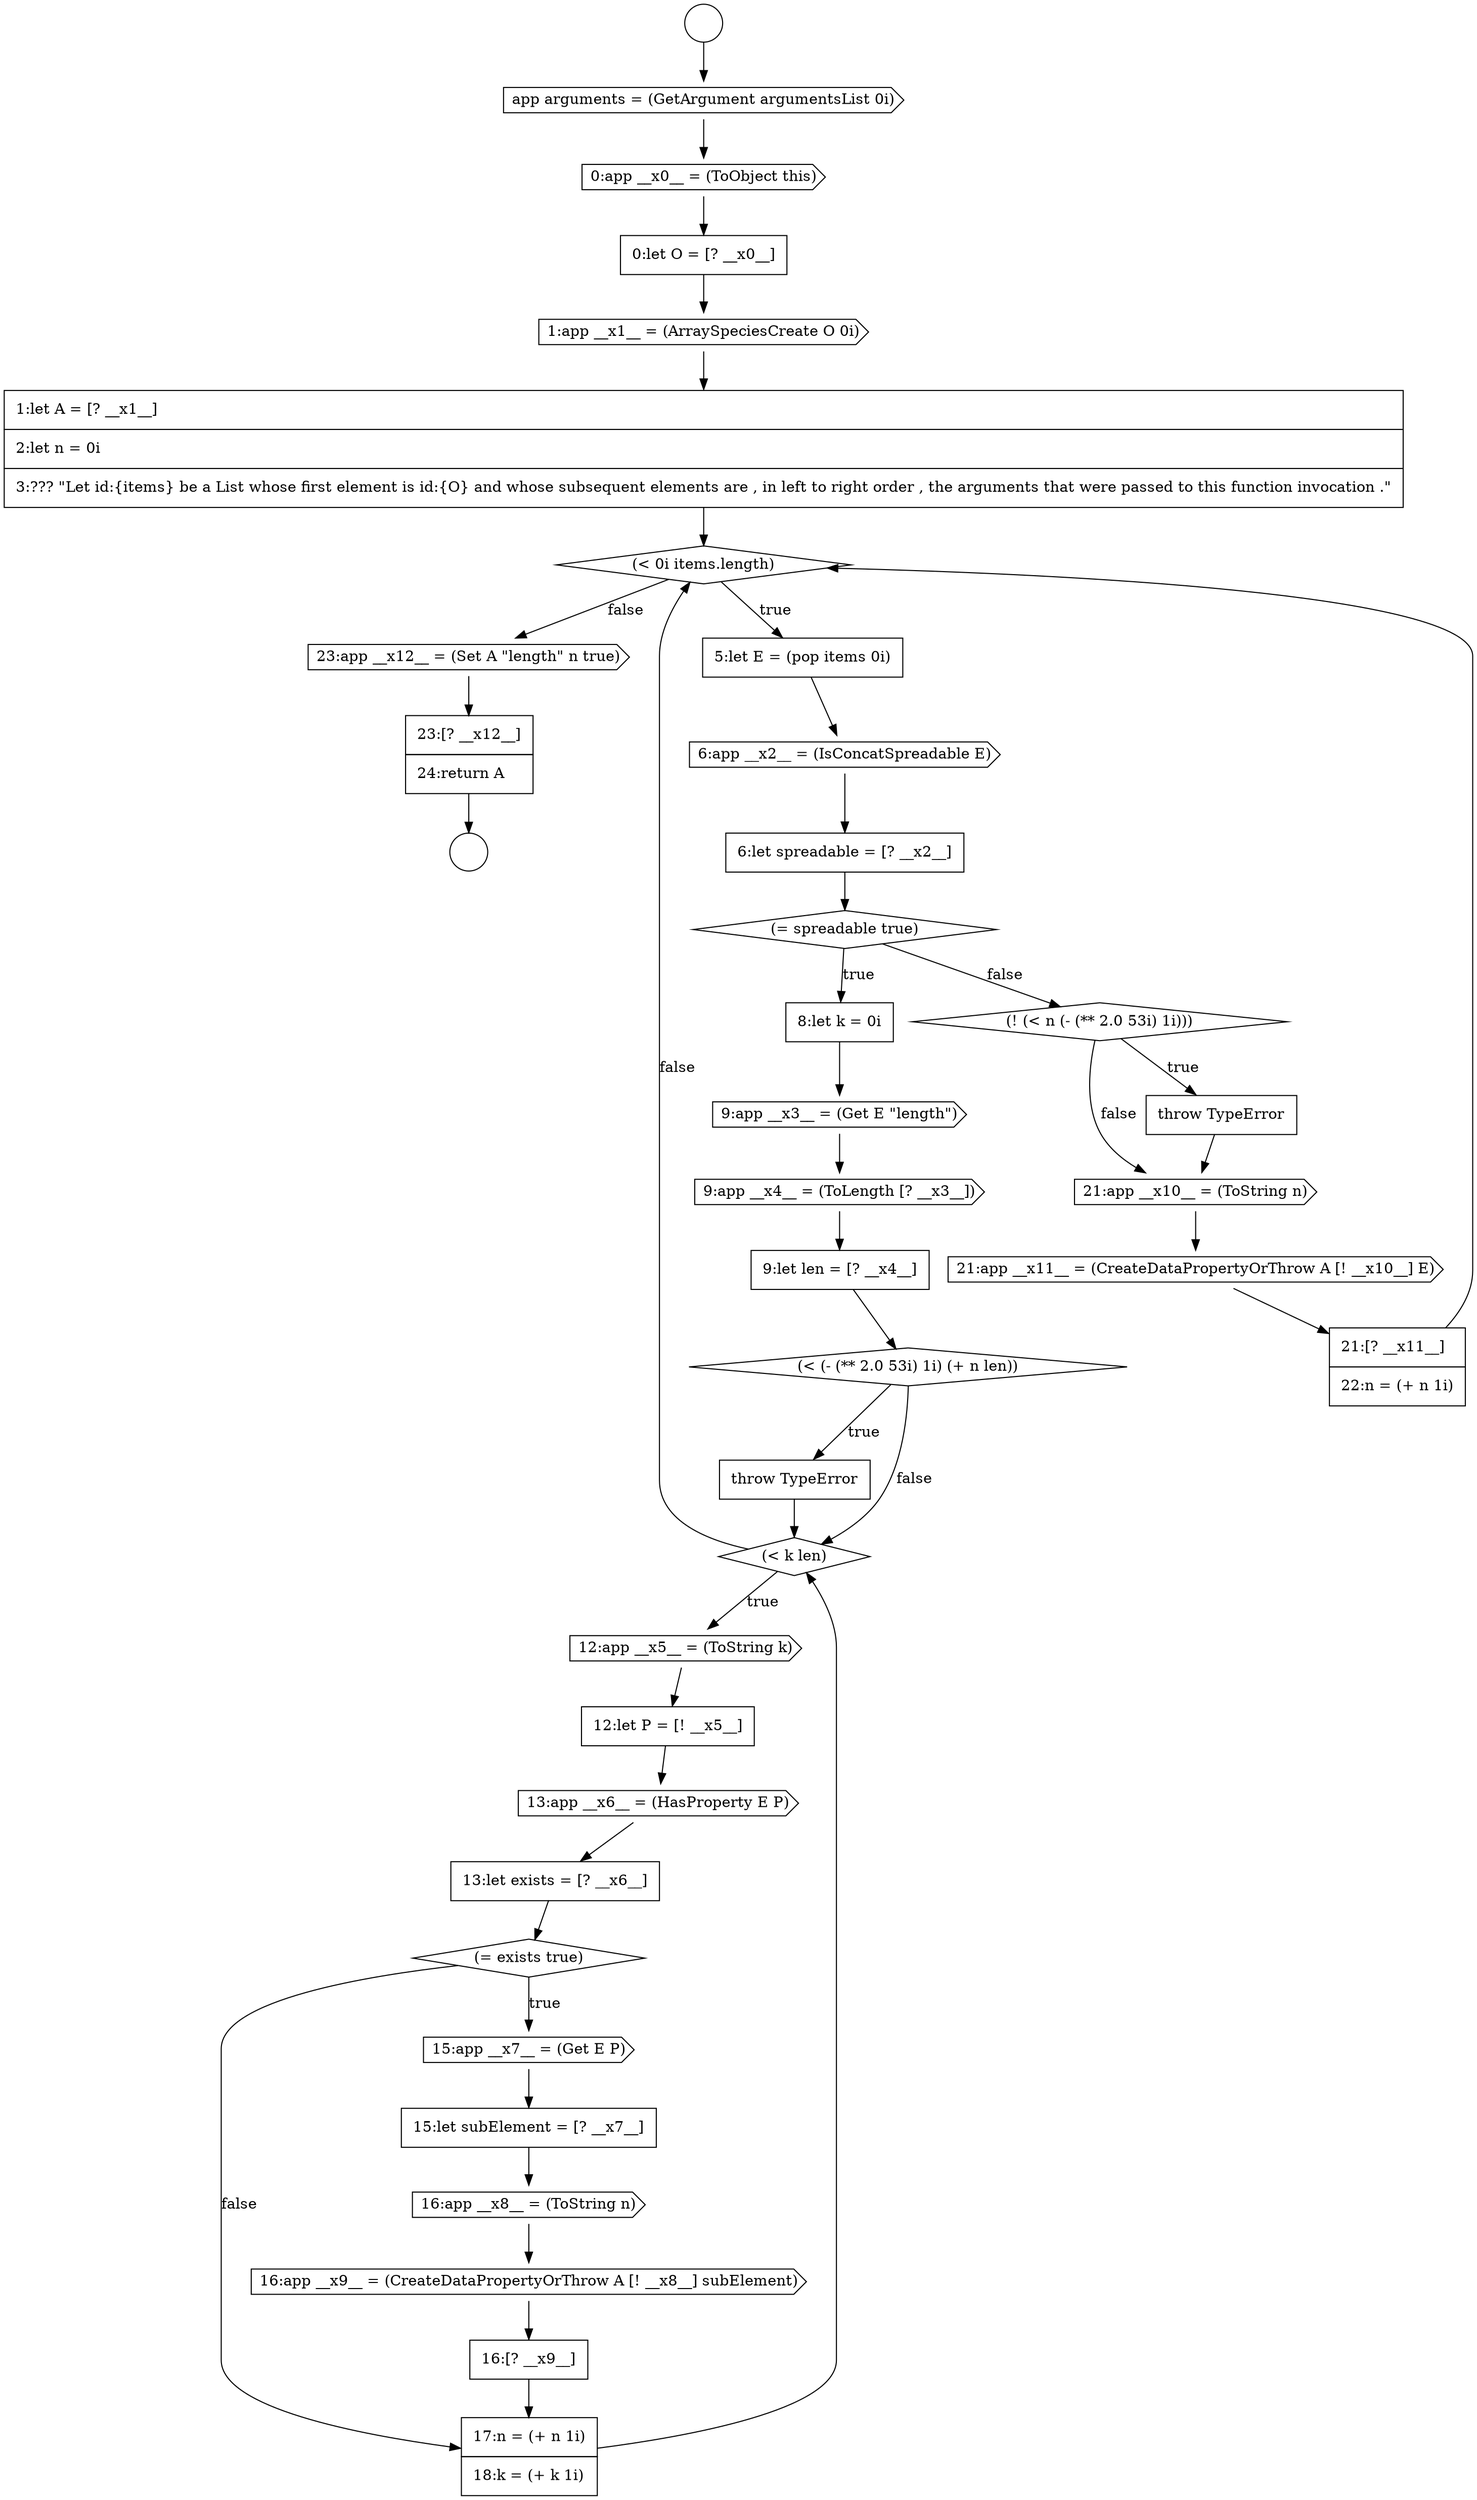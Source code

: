 digraph {
  node13266 [shape=diamond, label=<<font color="black">(&lt; 0i items.length)</font>> color="black" fillcolor="white" style=filled]
  node13283 [shape=cds, label=<<font color="black">15:app __x7__ = (Get E P)</font>> color="black" fillcolor="white" style=filled]
  node13287 [shape=none, margin=0, label=<<font color="black">
    <table border="0" cellborder="1" cellspacing="0" cellpadding="10">
      <tr><td align="left">16:[? __x9__]</td></tr>
    </table>
  </font>> color="black" fillcolor="white" style=filled]
  node13263 [shape=none, margin=0, label=<<font color="black">
    <table border="0" cellborder="1" cellspacing="0" cellpadding="10">
      <tr><td align="left">0:let O = [? __x0__]</td></tr>
    </table>
  </font>> color="black" fillcolor="white" style=filled]
  node13260 [shape=circle label=" " color="black" fillcolor="white" style=filled]
  node13291 [shape=cds, label=<<font color="black">21:app __x10__ = (ToString n)</font>> color="black" fillcolor="white" style=filled]
  node13277 [shape=diamond, label=<<font color="black">(&lt; k len)</font>> color="black" fillcolor="white" style=filled]
  node13281 [shape=none, margin=0, label=<<font color="black">
    <table border="0" cellborder="1" cellspacing="0" cellpadding="10">
      <tr><td align="left">13:let exists = [? __x6__]</td></tr>
    </table>
  </font>> color="black" fillcolor="white" style=filled]
  node13272 [shape=cds, label=<<font color="black">9:app __x3__ = (Get E &quot;length&quot;)</font>> color="black" fillcolor="white" style=filled]
  node13294 [shape=cds, label=<<font color="black">23:app __x12__ = (Set A &quot;length&quot; n true)</font>> color="black" fillcolor="white" style=filled]
  node13276 [shape=none, margin=0, label=<<font color="black">
    <table border="0" cellborder="1" cellspacing="0" cellpadding="10">
      <tr><td align="left">throw TypeError</td></tr>
    </table>
  </font>> color="black" fillcolor="white" style=filled]
  node13270 [shape=diamond, label=<<font color="black">(= spreadable true)</font>> color="black" fillcolor="white" style=filled]
  node13280 [shape=cds, label=<<font color="black">13:app __x6__ = (HasProperty E P)</font>> color="black" fillcolor="white" style=filled]
  node13273 [shape=cds, label=<<font color="black">9:app __x4__ = (ToLength [? __x3__])</font>> color="black" fillcolor="white" style=filled]
  node13275 [shape=diamond, label=<<font color="black">(&lt; (- (** 2.0 53i) 1i) (+ n len))</font>> color="black" fillcolor="white" style=filled]
  node13295 [shape=none, margin=0, label=<<font color="black">
    <table border="0" cellborder="1" cellspacing="0" cellpadding="10">
      <tr><td align="left">23:[? __x12__]</td></tr>
      <tr><td align="left">24:return A</td></tr>
    </table>
  </font>> color="black" fillcolor="white" style=filled]
  node13290 [shape=none, margin=0, label=<<font color="black">
    <table border="0" cellborder="1" cellspacing="0" cellpadding="10">
      <tr><td align="left">throw TypeError</td></tr>
    </table>
  </font>> color="black" fillcolor="white" style=filled]
  node13286 [shape=cds, label=<<font color="black">16:app __x9__ = (CreateDataPropertyOrThrow A [! __x8__] subElement)</font>> color="black" fillcolor="white" style=filled]
  node13265 [shape=none, margin=0, label=<<font color="black">
    <table border="0" cellborder="1" cellspacing="0" cellpadding="10">
      <tr><td align="left">1:let A = [? __x1__]</td></tr>
      <tr><td align="left">2:let n = 0i</td></tr>
      <tr><td align="left">3:??? &quot;Let id:{items} be a List whose first element is id:{O} and whose subsequent elements are , in left to right order , the arguments that were passed to this function invocation .&quot;</td></tr>
    </table>
  </font>> color="black" fillcolor="white" style=filled]
  node13282 [shape=diamond, label=<<font color="black">(= exists true)</font>> color="black" fillcolor="white" style=filled]
  node13269 [shape=none, margin=0, label=<<font color="black">
    <table border="0" cellborder="1" cellspacing="0" cellpadding="10">
      <tr><td align="left">6:let spreadable = [? __x2__]</td></tr>
    </table>
  </font>> color="black" fillcolor="white" style=filled]
  node13264 [shape=cds, label=<<font color="black">1:app __x1__ = (ArraySpeciesCreate O 0i)</font>> color="black" fillcolor="white" style=filled]
  node13259 [shape=circle label=" " color="black" fillcolor="white" style=filled]
  node13293 [shape=none, margin=0, label=<<font color="black">
    <table border="0" cellborder="1" cellspacing="0" cellpadding="10">
      <tr><td align="left">21:[? __x11__]</td></tr>
      <tr><td align="left">22:n = (+ n 1i)</td></tr>
    </table>
  </font>> color="black" fillcolor="white" style=filled]
  node13292 [shape=cds, label=<<font color="black">21:app __x11__ = (CreateDataPropertyOrThrow A [! __x10__] E)</font>> color="black" fillcolor="white" style=filled]
  node13268 [shape=cds, label=<<font color="black">6:app __x2__ = (IsConcatSpreadable E)</font>> color="black" fillcolor="white" style=filled]
  node13278 [shape=cds, label=<<font color="black">12:app __x5__ = (ToString k)</font>> color="black" fillcolor="white" style=filled]
  node13285 [shape=cds, label=<<font color="black">16:app __x8__ = (ToString n)</font>> color="black" fillcolor="white" style=filled]
  node13261 [shape=cds, label=<<font color="black">app arguments = (GetArgument argumentsList 0i)</font>> color="black" fillcolor="white" style=filled]
  node13284 [shape=none, margin=0, label=<<font color="black">
    <table border="0" cellborder="1" cellspacing="0" cellpadding="10">
      <tr><td align="left">15:let subElement = [? __x7__]</td></tr>
    </table>
  </font>> color="black" fillcolor="white" style=filled]
  node13271 [shape=none, margin=0, label=<<font color="black">
    <table border="0" cellborder="1" cellspacing="0" cellpadding="10">
      <tr><td align="left">8:let k = 0i</td></tr>
    </table>
  </font>> color="black" fillcolor="white" style=filled]
  node13288 [shape=none, margin=0, label=<<font color="black">
    <table border="0" cellborder="1" cellspacing="0" cellpadding="10">
      <tr><td align="left">17:n = (+ n 1i)</td></tr>
      <tr><td align="left">18:k = (+ k 1i)</td></tr>
    </table>
  </font>> color="black" fillcolor="white" style=filled]
  node13267 [shape=none, margin=0, label=<<font color="black">
    <table border="0" cellborder="1" cellspacing="0" cellpadding="10">
      <tr><td align="left">5:let E = (pop items 0i)</td></tr>
    </table>
  </font>> color="black" fillcolor="white" style=filled]
  node13262 [shape=cds, label=<<font color="black">0:app __x0__ = (ToObject this)</font>> color="black" fillcolor="white" style=filled]
  node13279 [shape=none, margin=0, label=<<font color="black">
    <table border="0" cellborder="1" cellspacing="0" cellpadding="10">
      <tr><td align="left">12:let P = [! __x5__]</td></tr>
    </table>
  </font>> color="black" fillcolor="white" style=filled]
  node13289 [shape=diamond, label=<<font color="black">(! (&lt; n (- (** 2.0 53i) 1i)))</font>> color="black" fillcolor="white" style=filled]
  node13274 [shape=none, margin=0, label=<<font color="black">
    <table border="0" cellborder="1" cellspacing="0" cellpadding="10">
      <tr><td align="left">9:let len = [? __x4__]</td></tr>
    </table>
  </font>> color="black" fillcolor="white" style=filled]
  node13264 -> node13265 [ color="black"]
  node13259 -> node13261 [ color="black"]
  node13275 -> node13276 [label=<<font color="black">true</font>> color="black"]
  node13275 -> node13277 [label=<<font color="black">false</font>> color="black"]
  node13277 -> node13278 [label=<<font color="black">true</font>> color="black"]
  node13277 -> node13266 [label=<<font color="black">false</font>> color="black"]
  node13276 -> node13277 [ color="black"]
  node13273 -> node13274 [ color="black"]
  node13261 -> node13262 [ color="black"]
  node13284 -> node13285 [ color="black"]
  node13271 -> node13272 [ color="black"]
  node13263 -> node13264 [ color="black"]
  node13294 -> node13295 [ color="black"]
  node13269 -> node13270 [ color="black"]
  node13272 -> node13273 [ color="black"]
  node13287 -> node13288 [ color="black"]
  node13280 -> node13281 [ color="black"]
  node13278 -> node13279 [ color="black"]
  node13288 -> node13277 [ color="black"]
  node13265 -> node13266 [ color="black"]
  node13282 -> node13283 [label=<<font color="black">true</font>> color="black"]
  node13282 -> node13288 [label=<<font color="black">false</font>> color="black"]
  node13262 -> node13263 [ color="black"]
  node13274 -> node13275 [ color="black"]
  node13268 -> node13269 [ color="black"]
  node13279 -> node13280 [ color="black"]
  node13289 -> node13290 [label=<<font color="black">true</font>> color="black"]
  node13289 -> node13291 [label=<<font color="black">false</font>> color="black"]
  node13283 -> node13284 [ color="black"]
  node13266 -> node13267 [label=<<font color="black">true</font>> color="black"]
  node13266 -> node13294 [label=<<font color="black">false</font>> color="black"]
  node13285 -> node13286 [ color="black"]
  node13292 -> node13293 [ color="black"]
  node13291 -> node13292 [ color="black"]
  node13293 -> node13266 [ color="black"]
  node13286 -> node13287 [ color="black"]
  node13267 -> node13268 [ color="black"]
  node13270 -> node13271 [label=<<font color="black">true</font>> color="black"]
  node13270 -> node13289 [label=<<font color="black">false</font>> color="black"]
  node13290 -> node13291 [ color="black"]
  node13295 -> node13260 [ color="black"]
  node13281 -> node13282 [ color="black"]
}
